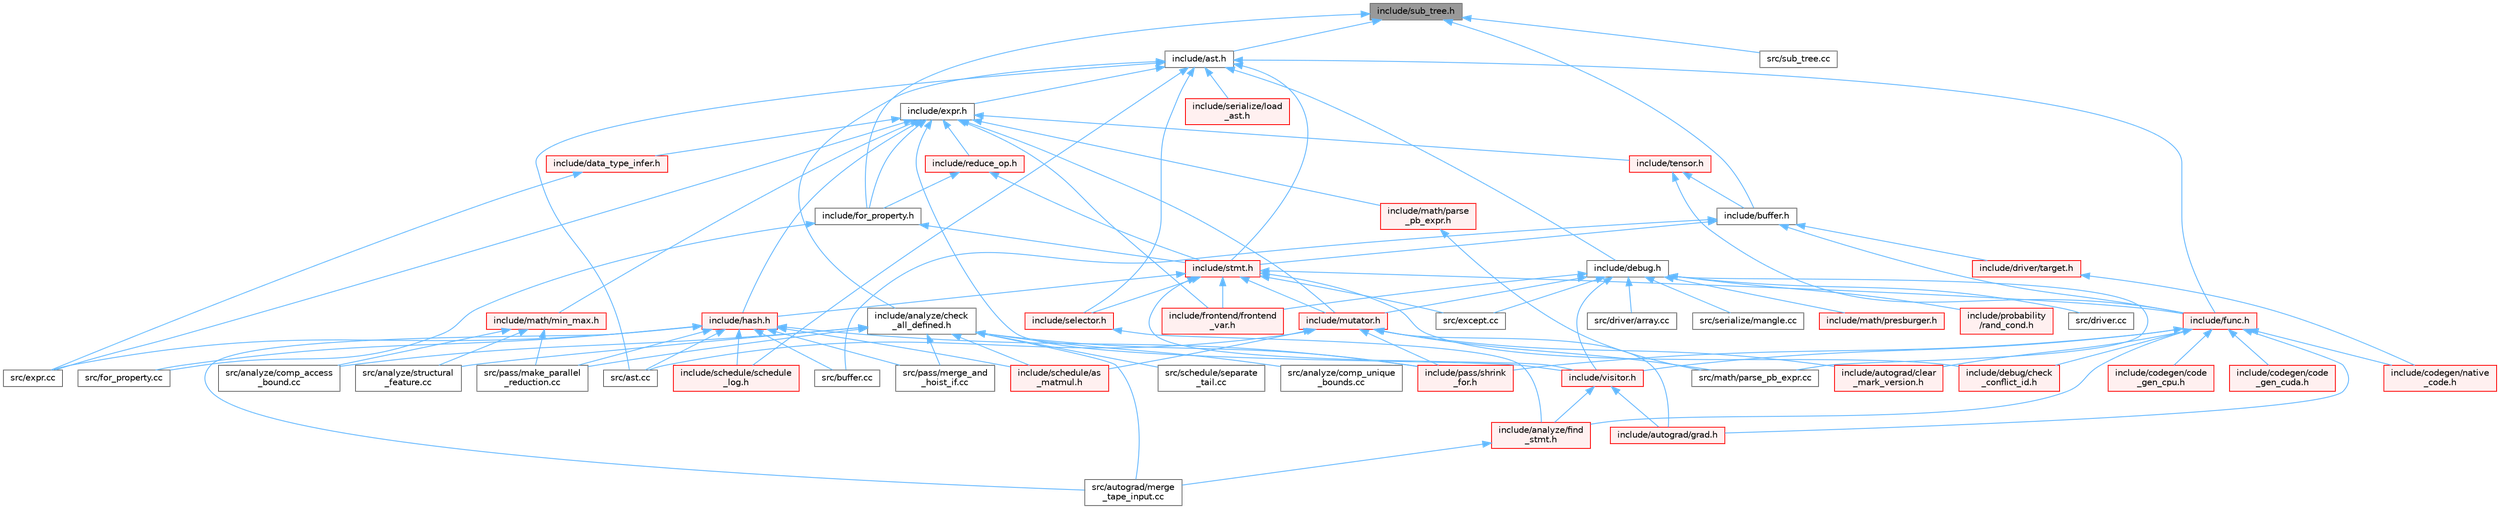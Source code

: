 digraph "include/sub_tree.h"
{
 // LATEX_PDF_SIZE
  bgcolor="transparent";
  edge [fontname=Helvetica,fontsize=10,labelfontname=Helvetica,labelfontsize=10];
  node [fontname=Helvetica,fontsize=10,shape=box,height=0.2,width=0.4];
  Node1 [label="include/sub_tree.h",height=0.2,width=0.4,color="gray40", fillcolor="grey60", style="filled", fontcolor="black",tooltip=" "];
  Node1 -> Node2 [dir="back",color="steelblue1",style="solid"];
  Node2 [label="include/ast.h",height=0.2,width=0.4,color="grey40", fillcolor="white", style="filled",URL="$ast_8h.html",tooltip=" "];
  Node2 -> Node3 [dir="back",color="steelblue1",style="solid"];
  Node3 [label="include/analyze/check\l_all_defined.h",height=0.2,width=0.4,color="grey40", fillcolor="white", style="filled",URL="$check__all__defined_8h.html",tooltip=" "];
  Node3 -> Node4 [dir="back",color="steelblue1",style="solid"];
  Node4 [label="include/pass/shrink\l_for.h",height=0.2,width=0.4,color="red", fillcolor="#FFF0F0", style="filled",URL="$shrink__for_8h.html",tooltip=" "];
  Node3 -> Node10 [dir="back",color="steelblue1",style="solid"];
  Node10 [label="include/schedule/as\l_matmul.h",height=0.2,width=0.4,color="red", fillcolor="#FFF0F0", style="filled",URL="$as__matmul_8h.html",tooltip=" "];
  Node3 -> Node12 [dir="back",color="steelblue1",style="solid"];
  Node12 [label="src/analyze/comp_access\l_bound.cc",height=0.2,width=0.4,color="grey40", fillcolor="white", style="filled",URL="$comp__access__bound_8cc.html",tooltip=" "];
  Node3 -> Node13 [dir="back",color="steelblue1",style="solid"];
  Node13 [label="src/analyze/comp_unique\l_bounds.cc",height=0.2,width=0.4,color="grey40", fillcolor="white", style="filled",URL="$comp__unique__bounds_8cc.html",tooltip=" "];
  Node3 -> Node14 [dir="back",color="steelblue1",style="solid"];
  Node14 [label="src/analyze/structural\l_feature.cc",height=0.2,width=0.4,color="grey40", fillcolor="white", style="filled",URL="$structural__feature_8cc.html",tooltip=" "];
  Node3 -> Node15 [dir="back",color="steelblue1",style="solid"];
  Node15 [label="src/autograd/merge\l_tape_input.cc",height=0.2,width=0.4,color="grey40", fillcolor="white", style="filled",URL="$merge__tape__input_8cc.html",tooltip=" "];
  Node3 -> Node16 [dir="back",color="steelblue1",style="solid"];
  Node16 [label="src/pass/make_parallel\l_reduction.cc",height=0.2,width=0.4,color="grey40", fillcolor="white", style="filled",URL="$make__parallel__reduction_8cc.html",tooltip=" "];
  Node3 -> Node17 [dir="back",color="steelblue1",style="solid"];
  Node17 [label="src/pass/merge_and\l_hoist_if.cc",height=0.2,width=0.4,color="grey40", fillcolor="white", style="filled",URL="$merge__and__hoist__if_8cc.html",tooltip=" "];
  Node3 -> Node18 [dir="back",color="steelblue1",style="solid"];
  Node18 [label="src/schedule/separate\l_tail.cc",height=0.2,width=0.4,color="grey40", fillcolor="white", style="filled",URL="$separate__tail_8cc.html",tooltip=" "];
  Node2 -> Node19 [dir="back",color="steelblue1",style="solid"];
  Node19 [label="include/debug.h",height=0.2,width=0.4,color="grey40", fillcolor="white", style="filled",URL="$debug_8h.html",tooltip=" "];
  Node19 -> Node20 [dir="back",color="steelblue1",style="solid"];
  Node20 [label="include/frontend/frontend\l_var.h",height=0.2,width=0.4,color="red", fillcolor="#FFF0F0", style="filled",URL="$frontend__var_8h.html",tooltip=" "];
  Node19 -> Node24 [dir="back",color="steelblue1",style="solid"];
  Node24 [label="include/math/presburger.h",height=0.2,width=0.4,color="red", fillcolor="#FFF0F0", style="filled",URL="$presburger_8h.html",tooltip=" "];
  Node19 -> Node57 [dir="back",color="steelblue1",style="solid"];
  Node57 [label="include/mutator.h",height=0.2,width=0.4,color="red", fillcolor="#FFF0F0", style="filled",URL="$mutator_8h.html",tooltip=" "];
  Node57 -> Node60 [dir="back",color="steelblue1",style="solid"];
  Node60 [label="include/autograd/clear\l_mark_version.h",height=0.2,width=0.4,color="red", fillcolor="#FFF0F0", style="filled",URL="$clear__mark__version_8h.html",tooltip=" "];
  Node57 -> Node67 [dir="back",color="steelblue1",style="solid"];
  Node67 [label="include/autograd/grad.h",height=0.2,width=0.4,color="red", fillcolor="#FFF0F0", style="filled",URL="$grad_8h.html",tooltip=" "];
  Node57 -> Node4 [dir="back",color="steelblue1",style="solid"];
  Node57 -> Node10 [dir="back",color="steelblue1",style="solid"];
  Node57 -> Node160 [dir="back",color="steelblue1",style="solid"];
  Node160 [label="src/ast.cc",height=0.2,width=0.4,color="grey40", fillcolor="white", style="filled",URL="$ast_8cc.html",tooltip=" "];
  Node57 -> Node161 [dir="back",color="steelblue1",style="solid"];
  Node161 [label="src/math/parse_pb_expr.cc",height=0.2,width=0.4,color="grey40", fillcolor="white", style="filled",URL="$parse__pb__expr_8cc.html",tooltip=" "];
  Node19 -> Node163 [dir="back",color="steelblue1",style="solid"];
  Node163 [label="include/probability\l/rand_cond.h",height=0.2,width=0.4,color="red", fillcolor="#FFF0F0", style="filled",URL="$rand__cond_8h.html",tooltip=" "];
  Node19 -> Node168 [dir="back",color="steelblue1",style="solid"];
  Node168 [label="include/visitor.h",height=0.2,width=0.4,color="red", fillcolor="#FFF0F0", style="filled",URL="$visitor_8h.html",tooltip=" "];
  Node168 -> Node191 [dir="back",color="steelblue1",style="solid"];
  Node191 [label="include/analyze/find\l_stmt.h",height=0.2,width=0.4,color="red", fillcolor="#FFF0F0", style="filled",URL="$find__stmt_8h.html",tooltip=" "];
  Node191 -> Node15 [dir="back",color="steelblue1",style="solid"];
  Node168 -> Node67 [dir="back",color="steelblue1",style="solid"];
  Node19 -> Node212 [dir="back",color="steelblue1",style="solid"];
  Node212 [label="src/driver.cc",height=0.2,width=0.4,color="grey40", fillcolor="white", style="filled",URL="$driver_8cc.html",tooltip=" "];
  Node19 -> Node213 [dir="back",color="steelblue1",style="solid"];
  Node213 [label="src/driver/array.cc",height=0.2,width=0.4,color="grey40", fillcolor="white", style="filled",URL="$array_8cc.html",tooltip=" "];
  Node19 -> Node137 [dir="back",color="steelblue1",style="solid"];
  Node137 [label="src/except.cc",height=0.2,width=0.4,color="grey40", fillcolor="white", style="filled",URL="$except_8cc.html",tooltip=" "];
  Node19 -> Node161 [dir="back",color="steelblue1",style="solid"];
  Node19 -> Node214 [dir="back",color="steelblue1",style="solid"];
  Node214 [label="src/serialize/mangle.cc",height=0.2,width=0.4,color="grey40", fillcolor="white", style="filled",URL="$mangle_8cc.html",tooltip=" "];
  Node2 -> Node215 [dir="back",color="steelblue1",style="solid"];
  Node215 [label="include/expr.h",height=0.2,width=0.4,color="grey40", fillcolor="white", style="filled",URL="$expr_8h.html",tooltip=" "];
  Node215 -> Node216 [dir="back",color="steelblue1",style="solid"];
  Node216 [label="include/data_type_infer.h",height=0.2,width=0.4,color="red", fillcolor="#FFF0F0", style="filled",URL="$data__type__infer_8h.html",tooltip=" "];
  Node216 -> Node217 [dir="back",color="steelblue1",style="solid"];
  Node217 [label="src/expr.cc",height=0.2,width=0.4,color="grey40", fillcolor="white", style="filled",URL="$expr_8cc.html",tooltip=" "];
  Node215 -> Node218 [dir="back",color="steelblue1",style="solid"];
  Node218 [label="include/for_property.h",height=0.2,width=0.4,color="grey40", fillcolor="white", style="filled",URL="$for__property_8h.html",tooltip=" "];
  Node218 -> Node219 [dir="back",color="steelblue1",style="solid"];
  Node219 [label="include/stmt.h",height=0.2,width=0.4,color="red", fillcolor="#FFF0F0", style="filled",URL="$stmt_8h.html",tooltip=" "];
  Node219 -> Node225 [dir="back",color="steelblue1",style="solid"];
  Node225 [label="include/debug/check\l_conflict_id.h",height=0.2,width=0.4,color="red", fillcolor="#FFF0F0", style="filled",URL="$check__conflict__id_8h.html",tooltip=" "];
  Node219 -> Node20 [dir="back",color="steelblue1",style="solid"];
  Node219 -> Node226 [dir="back",color="steelblue1",style="solid"];
  Node226 [label="include/func.h",height=0.2,width=0.4,color="red", fillcolor="#FFF0F0", style="filled",URL="$func_8h.html",tooltip=" "];
  Node226 -> Node191 [dir="back",color="steelblue1",style="solid"];
  Node226 -> Node60 [dir="back",color="steelblue1",style="solid"];
  Node226 -> Node67 [dir="back",color="steelblue1",style="solid"];
  Node226 -> Node199 [dir="back",color="steelblue1",style="solid"];
  Node199 [label="include/codegen/code\l_gen_cpu.h",height=0.2,width=0.4,color="red", fillcolor="#FFF0F0", style="filled",URL="$code__gen__cpu_8h.html",tooltip=" "];
  Node226 -> Node201 [dir="back",color="steelblue1",style="solid"];
  Node201 [label="include/codegen/code\l_gen_cuda.h",height=0.2,width=0.4,color="red", fillcolor="#FFF0F0", style="filled",URL="$code__gen__cuda_8h.html",tooltip=" "];
  Node226 -> Node227 [dir="back",color="steelblue1",style="solid"];
  Node227 [label="include/codegen/native\l_code.h",height=0.2,width=0.4,color="red", fillcolor="#FFF0F0", style="filled",URL="$native__code_8h.html",tooltip=" "];
  Node226 -> Node225 [dir="back",color="steelblue1",style="solid"];
  Node226 -> Node4 [dir="back",color="steelblue1",style="solid"];
  Node226 -> Node168 [dir="back",color="steelblue1",style="solid"];
  Node219 -> Node232 [dir="back",color="steelblue1",style="solid"];
  Node232 [label="include/hash.h",height=0.2,width=0.4,color="red", fillcolor="#FFF0F0", style="filled",URL="$hash_8h.html",tooltip=" "];
  Node232 -> Node4 [dir="back",color="steelblue1",style="solid"];
  Node232 -> Node10 [dir="back",color="steelblue1",style="solid"];
  Node232 -> Node233 [dir="back",color="steelblue1",style="solid"];
  Node233 [label="include/schedule/schedule\l_log.h",height=0.2,width=0.4,color="red", fillcolor="#FFF0F0", style="filled",URL="$schedule__log_8h.html",tooltip=" "];
  Node232 -> Node160 [dir="back",color="steelblue1",style="solid"];
  Node232 -> Node15 [dir="back",color="steelblue1",style="solid"];
  Node232 -> Node235 [dir="back",color="steelblue1",style="solid"];
  Node235 [label="src/buffer.cc",height=0.2,width=0.4,color="grey40", fillcolor="white", style="filled",URL="$buffer_8cc.html",tooltip=" "];
  Node232 -> Node217 [dir="back",color="steelblue1",style="solid"];
  Node232 -> Node236 [dir="back",color="steelblue1",style="solid"];
  Node236 [label="src/for_property.cc",height=0.2,width=0.4,color="grey40", fillcolor="white", style="filled",URL="$for__property_8cc.html",tooltip=" "];
  Node232 -> Node16 [dir="back",color="steelblue1",style="solid"];
  Node232 -> Node17 [dir="back",color="steelblue1",style="solid"];
  Node219 -> Node57 [dir="back",color="steelblue1",style="solid"];
  Node219 -> Node246 [dir="back",color="steelblue1",style="solid"];
  Node246 [label="include/selector.h",height=0.2,width=0.4,color="red", fillcolor="#FFF0F0", style="filled",URL="$selector_8h.html",tooltip=" "];
  Node246 -> Node191 [dir="back",color="steelblue1",style="solid"];
  Node219 -> Node168 [dir="back",color="steelblue1",style="solid"];
  Node219 -> Node137 [dir="back",color="steelblue1",style="solid"];
  Node218 -> Node236 [dir="back",color="steelblue1",style="solid"];
  Node215 -> Node20 [dir="back",color="steelblue1",style="solid"];
  Node215 -> Node232 [dir="back",color="steelblue1",style="solid"];
  Node215 -> Node248 [dir="back",color="steelblue1",style="solid"];
  Node248 [label="include/math/min_max.h",height=0.2,width=0.4,color="red", fillcolor="#FFF0F0", style="filled",URL="$min__max_8h.html",tooltip=" "];
  Node248 -> Node12 [dir="back",color="steelblue1",style="solid"];
  Node248 -> Node14 [dir="back",color="steelblue1",style="solid"];
  Node248 -> Node16 [dir="back",color="steelblue1",style="solid"];
  Node215 -> Node249 [dir="back",color="steelblue1",style="solid"];
  Node249 [label="include/math/parse\l_pb_expr.h",height=0.2,width=0.4,color="red", fillcolor="#FFF0F0", style="filled",URL="$parse__pb__expr_8h.html",tooltip=" "];
  Node249 -> Node161 [dir="back",color="steelblue1",style="solid"];
  Node215 -> Node57 [dir="back",color="steelblue1",style="solid"];
  Node215 -> Node250 [dir="back",color="steelblue1",style="solid"];
  Node250 [label="include/reduce_op.h",height=0.2,width=0.4,color="red", fillcolor="#FFF0F0", style="filled",URL="$reduce__op_8h.html",tooltip=" "];
  Node250 -> Node218 [dir="back",color="steelblue1",style="solid"];
  Node250 -> Node219 [dir="back",color="steelblue1",style="solid"];
  Node215 -> Node252 [dir="back",color="steelblue1",style="solid"];
  Node252 [label="include/tensor.h",height=0.2,width=0.4,color="red", fillcolor="#FFF0F0", style="filled",URL="$tensor_8h.html",tooltip=" "];
  Node252 -> Node253 [dir="back",color="steelblue1",style="solid"];
  Node253 [label="include/buffer.h",height=0.2,width=0.4,color="grey40", fillcolor="white", style="filled",URL="$buffer_8h.html",tooltip=" "];
  Node253 -> Node254 [dir="back",color="steelblue1",style="solid"];
  Node254 [label="include/driver/target.h",height=0.2,width=0.4,color="red", fillcolor="#FFF0F0", style="filled",URL="$target_8h.html",tooltip=" "];
  Node254 -> Node227 [dir="back",color="steelblue1",style="solid"];
  Node253 -> Node226 [dir="back",color="steelblue1",style="solid"];
  Node253 -> Node219 [dir="back",color="steelblue1",style="solid"];
  Node253 -> Node235 [dir="back",color="steelblue1",style="solid"];
  Node252 -> Node226 [dir="back",color="steelblue1",style="solid"];
  Node215 -> Node168 [dir="back",color="steelblue1",style="solid"];
  Node215 -> Node217 [dir="back",color="steelblue1",style="solid"];
  Node2 -> Node226 [dir="back",color="steelblue1",style="solid"];
  Node2 -> Node233 [dir="back",color="steelblue1",style="solid"];
  Node2 -> Node246 [dir="back",color="steelblue1",style="solid"];
  Node2 -> Node264 [dir="back",color="steelblue1",style="solid"];
  Node264 [label="include/serialize/load\l_ast.h",height=0.2,width=0.4,color="red", fillcolor="#FFF0F0", style="filled",URL="$load__ast_8h.html",tooltip=" "];
  Node2 -> Node219 [dir="back",color="steelblue1",style="solid"];
  Node2 -> Node160 [dir="back",color="steelblue1",style="solid"];
  Node1 -> Node253 [dir="back",color="steelblue1",style="solid"];
  Node1 -> Node218 [dir="back",color="steelblue1",style="solid"];
  Node1 -> Node266 [dir="back",color="steelblue1",style="solid"];
  Node266 [label="src/sub_tree.cc",height=0.2,width=0.4,color="grey40", fillcolor="white", style="filled",URL="$sub__tree_8cc.html",tooltip=" "];
}
